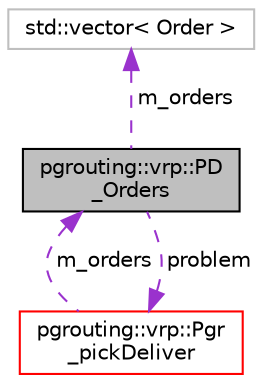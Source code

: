 digraph "pgrouting::vrp::PD_Orders"
{
  edge [fontname="Helvetica",fontsize="10",labelfontname="Helvetica",labelfontsize="10"];
  node [fontname="Helvetica",fontsize="10",shape=record];
  Node1 [label="pgrouting::vrp::PD\l_Orders",height=0.2,width=0.4,color="black", fillcolor="grey75", style="filled", fontcolor="black"];
  Node2 -> Node1 [dir="back",color="darkorchid3",fontsize="10",style="dashed",label=" m_orders" ,fontname="Helvetica"];
  Node2 [label="std::vector\< Order \>",height=0.2,width=0.4,color="grey75", fillcolor="white", style="filled"];
  Node8 -> Node1 [dir="back",color="darkorchid3",fontsize="10",style="dashed",label=" problem" ,fontname="Helvetica"];
  Node8 [label="pgrouting::vrp::Pgr\l_pickDeliver",height=0.2,width=0.4,color="red", fillcolor="white", style="filled",URL="$classpgrouting_1_1vrp_1_1Pgr__pickDeliver.html"];
  Node1 -> Node8 [dir="back",color="darkorchid3",fontsize="10",style="dashed",label=" m_orders" ,fontname="Helvetica"];
}
